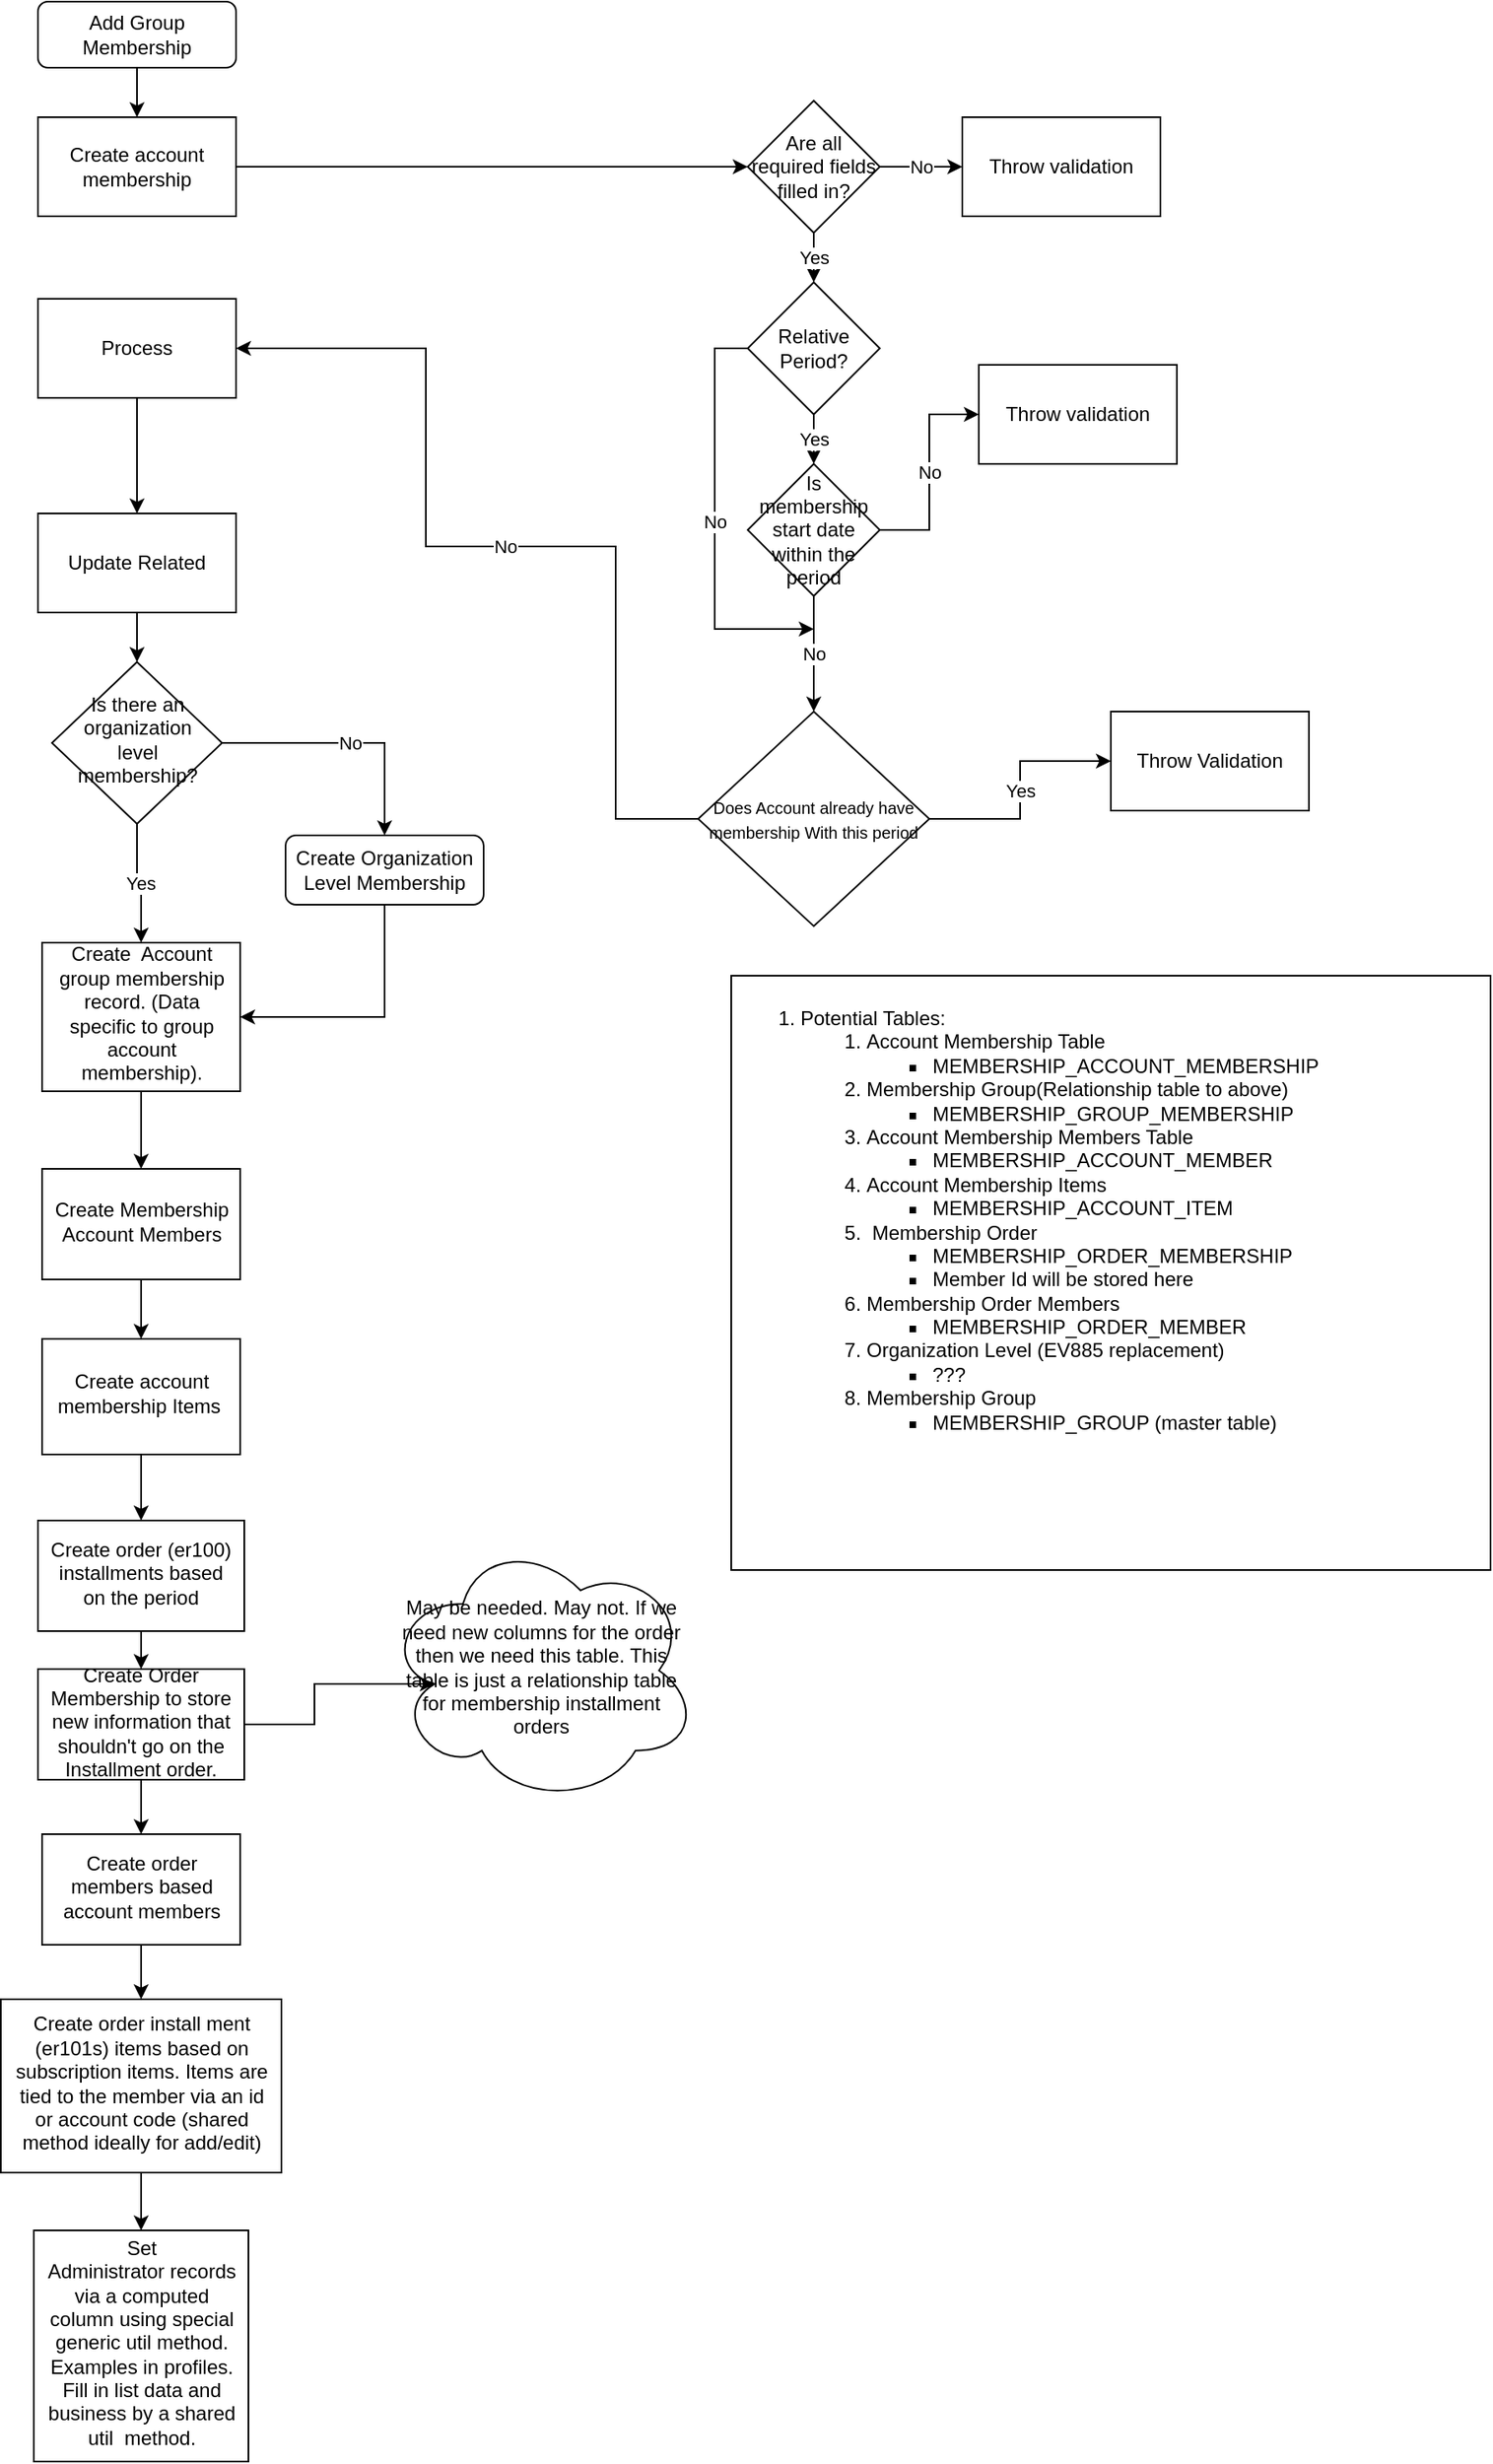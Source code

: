 <mxfile version="13.4.6" type="github">
  <diagram id="92FPEMcWyaeNn1LILrVb" name="Page-1">
    <mxGraphModel dx="1422" dy="762" grid="1" gridSize="10" guides="1" tooltips="1" connect="1" arrows="1" fold="1" page="1" pageScale="1" pageWidth="850" pageHeight="1100" math="0" shadow="0">
      <root>
        <mxCell id="0" />
        <mxCell id="1" parent="0" />
        <mxCell id="OdyiLV4z1GKjxeUZD-Sj-1" value="Add Group Membership" style="rounded=1;whiteSpace=wrap;html=1;fontSize=12;glass=0;strokeWidth=1;shadow=0;" parent="1" vertex="1">
          <mxGeometry x="160" y="80" width="120" height="40" as="geometry" />
        </mxCell>
        <mxCell id="OdyiLV4z1GKjxeUZD-Sj-2" value="" style="edgeStyle=orthogonalEdgeStyle;rounded=0;orthogonalLoop=1;jettySize=auto;html=1;entryX=1;entryY=0.5;entryDx=0;entryDy=0;exitX=0.5;exitY=1;exitDx=0;exitDy=0;" parent="1" source="OdyiLV4z1GKjxeUZD-Sj-3" target="OdyiLV4z1GKjxeUZD-Sj-17" edge="1">
          <mxGeometry relative="1" as="geometry">
            <mxPoint x="370" y="705.5" as="targetPoint" />
            <Array as="points">
              <mxPoint x="370" y="695" />
            </Array>
            <mxPoint x="370" y="670" as="sourcePoint" />
          </mxGeometry>
        </mxCell>
        <mxCell id="OdyiLV4z1GKjxeUZD-Sj-3" value="Create Organization Level Membership" style="rounded=1;whiteSpace=wrap;html=1;fontSize=12;glass=0;strokeWidth=1;shadow=0;" parent="1" vertex="1">
          <mxGeometry x="310" y="585" width="120" height="42" as="geometry" />
        </mxCell>
        <mxCell id="OdyiLV4z1GKjxeUZD-Sj-4" value="" style="edgeStyle=orthogonalEdgeStyle;rounded=0;orthogonalLoop=1;jettySize=auto;html=1;entryX=0;entryY=0.5;entryDx=0;entryDy=0;" parent="1" source="OdyiLV4z1GKjxeUZD-Sj-14" target="OdyiLV4z1GKjxeUZD-Sj-7" edge="1">
          <mxGeometry relative="1" as="geometry">
            <mxPoint x="430" y="190" as="targetPoint" />
            <Array as="points">
              <mxPoint x="540" y="180" />
            </Array>
          </mxGeometry>
        </mxCell>
        <mxCell id="OdyiLV4z1GKjxeUZD-Sj-5" value="No" style="edgeStyle=orthogonalEdgeStyle;rounded=0;orthogonalLoop=1;jettySize=auto;html=1;" parent="1" source="OdyiLV4z1GKjxeUZD-Sj-7" target="OdyiLV4z1GKjxeUZD-Sj-8" edge="1">
          <mxGeometry relative="1" as="geometry" />
        </mxCell>
        <mxCell id="xtvHUWU6y_BfbgP3-4H2-9" value="Yes" style="edgeStyle=orthogonalEdgeStyle;rounded=0;orthogonalLoop=1;jettySize=auto;html=1;exitX=0.5;exitY=1;exitDx=0;exitDy=0;entryX=0.5;entryY=0;entryDx=0;entryDy=0;" edge="1" parent="1" source="OdyiLV4z1GKjxeUZD-Sj-7" target="xtvHUWU6y_BfbgP3-4H2-8">
          <mxGeometry relative="1" as="geometry" />
        </mxCell>
        <mxCell id="OdyiLV4z1GKjxeUZD-Sj-7" value="Are all required fields filled in?" style="rhombus;whiteSpace=wrap;html=1;rounded=0;" parent="1" vertex="1">
          <mxGeometry x="590" y="140" width="80" height="80" as="geometry" />
        </mxCell>
        <mxCell id="OdyiLV4z1GKjxeUZD-Sj-8" value="Throw validation" style="whiteSpace=wrap;html=1;rounded=0;" parent="1" vertex="1">
          <mxGeometry x="720" y="150" width="120" height="60" as="geometry" />
        </mxCell>
        <mxCell id="OdyiLV4z1GKjxeUZD-Sj-9" value="" style="edgeStyle=orthogonalEdgeStyle;rounded=0;orthogonalLoop=1;jettySize=auto;html=1;exitX=0.5;exitY=1;exitDx=0;exitDy=0;" parent="1" source="OdyiLV4z1GKjxeUZD-Sj-10" target="OdyiLV4z1GKjxeUZD-Sj-13" edge="1">
          <mxGeometry relative="1" as="geometry">
            <mxPoint x="220" y="540" as="sourcePoint" />
          </mxGeometry>
        </mxCell>
        <mxCell id="OdyiLV4z1GKjxeUZD-Sj-10" value="Update Related" style="whiteSpace=wrap;html=1;rounded=0;" parent="1" vertex="1">
          <mxGeometry x="160" y="390" width="120" height="60" as="geometry" />
        </mxCell>
        <mxCell id="OdyiLV4z1GKjxeUZD-Sj-11" value="No" style="edgeStyle=orthogonalEdgeStyle;rounded=0;orthogonalLoop=1;jettySize=auto;html=1;entryX=0.5;entryY=0;entryDx=0;entryDy=0;" parent="1" source="OdyiLV4z1GKjxeUZD-Sj-13" target="OdyiLV4z1GKjxeUZD-Sj-3" edge="1">
          <mxGeometry relative="1" as="geometry">
            <mxPoint x="380" y="529" as="targetPoint" />
          </mxGeometry>
        </mxCell>
        <mxCell id="OdyiLV4z1GKjxeUZD-Sj-12" value="Yes" style="edgeStyle=orthogonalEdgeStyle;rounded=0;orthogonalLoop=1;jettySize=auto;html=1;" parent="1" source="OdyiLV4z1GKjxeUZD-Sj-13" target="OdyiLV4z1GKjxeUZD-Sj-17" edge="1">
          <mxGeometry relative="1" as="geometry" />
        </mxCell>
        <mxCell id="OdyiLV4z1GKjxeUZD-Sj-13" value="Is there an organization level membership?" style="rhombus;whiteSpace=wrap;html=1;shadow=0;fontFamily=Helvetica;fontSize=12;align=center;strokeWidth=1;spacing=6;spacingTop=-4;" parent="1" vertex="1">
          <mxGeometry x="168.5" y="480" width="103" height="98" as="geometry" />
        </mxCell>
        <mxCell id="OdyiLV4z1GKjxeUZD-Sj-14" value="Create account membership" style="rounded=0;whiteSpace=wrap;html=1;" parent="1" vertex="1">
          <mxGeometry x="160" y="150" width="120" height="60" as="geometry" />
        </mxCell>
        <mxCell id="OdyiLV4z1GKjxeUZD-Sj-15" value="" style="edgeStyle=orthogonalEdgeStyle;rounded=0;orthogonalLoop=1;jettySize=auto;html=1;" parent="1" source="OdyiLV4z1GKjxeUZD-Sj-1" target="OdyiLV4z1GKjxeUZD-Sj-14" edge="1">
          <mxGeometry relative="1" as="geometry">
            <mxPoint x="220" y="120" as="sourcePoint" />
            <mxPoint x="220" y="200" as="targetPoint" />
          </mxGeometry>
        </mxCell>
        <mxCell id="OdyiLV4z1GKjxeUZD-Sj-47" value="" style="edgeStyle=orthogonalEdgeStyle;rounded=0;orthogonalLoop=1;jettySize=auto;html=1;" parent="1" source="OdyiLV4z1GKjxeUZD-Sj-17" target="OdyiLV4z1GKjxeUZD-Sj-46" edge="1">
          <mxGeometry relative="1" as="geometry" />
        </mxCell>
        <mxCell id="OdyiLV4z1GKjxeUZD-Sj-17" value="Create&amp;nbsp; Account group membership record. (Data specific to group account membership)." style="whiteSpace=wrap;html=1;shadow=0;strokeWidth=1;spacing=6;spacingTop=-4;" parent="1" vertex="1">
          <mxGeometry x="162.5" y="650" width="120" height="90" as="geometry" />
        </mxCell>
        <mxCell id="OdyiLV4z1GKjxeUZD-Sj-18" value="" style="edgeStyle=orthogonalEdgeStyle;rounded=0;orthogonalLoop=1;jettySize=auto;html=1;" parent="1" source="OdyiLV4z1GKjxeUZD-Sj-19" target="OdyiLV4z1GKjxeUZD-Sj-22" edge="1">
          <mxGeometry relative="1" as="geometry" />
        </mxCell>
        <mxCell id="OdyiLV4z1GKjxeUZD-Sj-19" value="Create account membership Items&amp;nbsp;" style="whiteSpace=wrap;html=1;shadow=0;strokeWidth=1;spacing=6;spacingTop=-4;" parent="1" vertex="1">
          <mxGeometry x="162.5" y="890" width="120" height="70" as="geometry" />
        </mxCell>
        <mxCell id="OdyiLV4z1GKjxeUZD-Sj-20" value="" style="edgeStyle=orthogonalEdgeStyle;rounded=0;orthogonalLoop=1;jettySize=auto;html=1;" parent="1" source="OdyiLV4z1GKjxeUZD-Sj-25" target="OdyiLV4z1GKjxeUZD-Sj-24" edge="1">
          <mxGeometry relative="1" as="geometry" />
        </mxCell>
        <mxCell id="OdyiLV4z1GKjxeUZD-Sj-21" value="" style="edgeStyle=orthogonalEdgeStyle;rounded=0;orthogonalLoop=1;jettySize=auto;html=1;" parent="1" source="OdyiLV4z1GKjxeUZD-Sj-22" target="OdyiLV4z1GKjxeUZD-Sj-39" edge="1">
          <mxGeometry relative="1" as="geometry" />
        </mxCell>
        <mxCell id="OdyiLV4z1GKjxeUZD-Sj-22" value="Create order (er100) installments based on the period" style="whiteSpace=wrap;html=1;shadow=0;strokeWidth=1;spacing=6;spacingTop=-4;" parent="1" vertex="1">
          <mxGeometry x="160" y="1000" width="125" height="67" as="geometry" />
        </mxCell>
        <mxCell id="OdyiLV4z1GKjxeUZD-Sj-23" value="" style="edgeStyle=orthogonalEdgeStyle;rounded=0;orthogonalLoop=1;jettySize=auto;html=1;" parent="1" source="OdyiLV4z1GKjxeUZD-Sj-24" target="OdyiLV4z1GKjxeUZD-Sj-33" edge="1">
          <mxGeometry relative="1" as="geometry" />
        </mxCell>
        <mxCell id="OdyiLV4z1GKjxeUZD-Sj-24" value="Create order install ment (er101s) items based on subscription items. Items are tied to the member via an id or account code (shared method ideally for add/edit)" style="whiteSpace=wrap;html=1;shadow=0;strokeWidth=1;spacing=6;spacingTop=-4;" parent="1" vertex="1">
          <mxGeometry x="137.5" y="1290" width="170" height="105" as="geometry" />
        </mxCell>
        <mxCell id="OdyiLV4z1GKjxeUZD-Sj-25" value="Create order members based account members" style="whiteSpace=wrap;html=1;shadow=0;strokeWidth=1;spacing=6;spacingTop=-4;" parent="1" vertex="1">
          <mxGeometry x="162.5" y="1190" width="120" height="67" as="geometry" />
        </mxCell>
        <mxCell id="OdyiLV4z1GKjxeUZD-Sj-27" value="No" style="edgeStyle=orthogonalEdgeStyle;rounded=0;orthogonalLoop=1;jettySize=auto;html=1;entryX=1;entryY=0.5;entryDx=0;entryDy=0;exitX=0;exitY=0.5;exitDx=0;exitDy=0;" parent="1" source="OdyiLV4z1GKjxeUZD-Sj-35" target="OdyiLV4z1GKjxeUZD-Sj-32" edge="1">
          <mxGeometry relative="1" as="geometry">
            <mxPoint x="470" y="510" as="targetPoint" />
            <mxPoint x="530" y="540" as="sourcePoint" />
            <Array as="points">
              <mxPoint x="510" y="410" />
              <mxPoint x="395" y="410" />
              <mxPoint x="395" y="290" />
            </Array>
          </mxGeometry>
        </mxCell>
        <mxCell id="OdyiLV4z1GKjxeUZD-Sj-31" value="" style="edgeStyle=orthogonalEdgeStyle;rounded=0;orthogonalLoop=1;jettySize=auto;html=1;entryX=0.5;entryY=0;entryDx=0;entryDy=0;" parent="1" source="OdyiLV4z1GKjxeUZD-Sj-32" target="OdyiLV4z1GKjxeUZD-Sj-10" edge="1">
          <mxGeometry relative="1" as="geometry">
            <mxPoint x="220" y="580" as="targetPoint" />
          </mxGeometry>
        </mxCell>
        <mxCell id="OdyiLV4z1GKjxeUZD-Sj-32" value="Process" style="whiteSpace=wrap;html=1;rounded=0;" parent="1" vertex="1">
          <mxGeometry x="160" y="260" width="120" height="60" as="geometry" />
        </mxCell>
        <mxCell id="OdyiLV4z1GKjxeUZD-Sj-33" value="Set&lt;br&gt;Administrator records via a computed column using special generic util method. Examples in profiles. Fill in list data and business by a shared util&amp;nbsp; method." style="whiteSpace=wrap;html=1;shadow=0;strokeWidth=1;spacing=6;spacingTop=-4;" parent="1" vertex="1">
          <mxGeometry x="157.5" y="1430" width="130" height="140" as="geometry" />
        </mxCell>
        <mxCell id="OdyiLV4z1GKjxeUZD-Sj-34" value="Yes" style="edgeStyle=orthogonalEdgeStyle;rounded=0;orthogonalLoop=1;jettySize=auto;html=1;" parent="1" source="OdyiLV4z1GKjxeUZD-Sj-35" target="OdyiLV4z1GKjxeUZD-Sj-36" edge="1">
          <mxGeometry relative="1" as="geometry" />
        </mxCell>
        <mxCell id="OdyiLV4z1GKjxeUZD-Sj-35" value="&lt;font style=&quot;font-size: 10px&quot;&gt;Does Account already have membership With this period&lt;/font&gt;" style="rhombus;whiteSpace=wrap;html=1;rounded=0;" parent="1" vertex="1">
          <mxGeometry x="560" y="510" width="140" height="130" as="geometry" />
        </mxCell>
        <mxCell id="OdyiLV4z1GKjxeUZD-Sj-36" value="Throw Validation" style="whiteSpace=wrap;html=1;rounded=0;" parent="1" vertex="1">
          <mxGeometry x="810" y="510" width="120" height="60" as="geometry" />
        </mxCell>
        <mxCell id="OdyiLV4z1GKjxeUZD-Sj-37" value="" style="edgeStyle=orthogonalEdgeStyle;rounded=0;orthogonalLoop=1;jettySize=auto;html=1;entryX=0.5;entryY=0;entryDx=0;entryDy=0;" parent="1" source="OdyiLV4z1GKjxeUZD-Sj-39" target="OdyiLV4z1GKjxeUZD-Sj-25" edge="1">
          <mxGeometry relative="1" as="geometry">
            <mxPoint x="215" y="1237" as="targetPoint" />
          </mxGeometry>
        </mxCell>
        <mxCell id="OdyiLV4z1GKjxeUZD-Sj-38" value="" style="edgeStyle=orthogonalEdgeStyle;rounded=0;orthogonalLoop=1;jettySize=auto;html=1;entryX=0.16;entryY=0.55;entryDx=0;entryDy=0;entryPerimeter=0;" parent="1" source="OdyiLV4z1GKjxeUZD-Sj-39" target="OdyiLV4z1GKjxeUZD-Sj-40" edge="1">
          <mxGeometry relative="1" as="geometry">
            <mxPoint x="355.0" y="1123.5" as="targetPoint" />
          </mxGeometry>
        </mxCell>
        <mxCell id="OdyiLV4z1GKjxeUZD-Sj-39" value="Create Order Membership to store new information that shouldn&#39;t go on the Installment order." style="whiteSpace=wrap;html=1;shadow=0;strokeWidth=1;spacing=6;spacingTop=-4;" parent="1" vertex="1">
          <mxGeometry x="160" y="1090" width="125" height="67" as="geometry" />
        </mxCell>
        <mxCell id="OdyiLV4z1GKjxeUZD-Sj-40" value="May be needed. May not. If we need new columns for the order then we need this table. This table is just a relationship table for membership installment orders" style="ellipse;shape=cloud;whiteSpace=wrap;html=1;shadow=0;strokeWidth=1;spacing=6;spacingTop=-4;" parent="1" vertex="1">
          <mxGeometry x="370" y="1010.0" width="190" height="161.75" as="geometry" />
        </mxCell>
        <mxCell id="OdyiLV4z1GKjxeUZD-Sj-48" style="edgeStyle=orthogonalEdgeStyle;rounded=0;orthogonalLoop=1;jettySize=auto;html=1;entryX=0.5;entryY=0;entryDx=0;entryDy=0;" parent="1" source="OdyiLV4z1GKjxeUZD-Sj-46" target="OdyiLV4z1GKjxeUZD-Sj-19" edge="1">
          <mxGeometry relative="1" as="geometry" />
        </mxCell>
        <mxCell id="OdyiLV4z1GKjxeUZD-Sj-46" value="Create Membership Account Members" style="whiteSpace=wrap;html=1;shadow=0;strokeWidth=1;spacing=6;spacingTop=-4;" parent="1" vertex="1">
          <mxGeometry x="162.5" y="787" width="120" height="67" as="geometry" />
        </mxCell>
        <mxCell id="xtvHUWU6y_BfbgP3-4H2-1" value="&lt;ol&gt;&lt;li&gt;Potential Tables:&lt;br&gt;&lt;ol&gt;&lt;li&gt;Account Membership Table&lt;br&gt;&lt;/li&gt;&lt;ul&gt;&lt;li&gt;MEMBERSHIP_ACCOUNT_MEMBERSHIP&lt;/li&gt;&lt;/ul&gt;&lt;li&gt;Membership Group(Relationship table to above)&lt;/li&gt;&lt;ul&gt;&lt;li&gt;MEMBERSHIP_GROUP_MEMBERSHIP&lt;/li&gt;&lt;/ul&gt;&lt;li&gt;Account Membership Members Table&lt;/li&gt;&lt;ul&gt;&lt;li&gt;MEMBERSHIP_ACCOUNT_MEMBER&lt;/li&gt;&lt;/ul&gt;&lt;li&gt;Account Membership Items&lt;/li&gt;&lt;ul&gt;&lt;li&gt;MEMBERSHIP_ACCOUNT_ITEM&lt;/li&gt;&lt;/ul&gt;&lt;li&gt;&amp;nbsp;Membership Order&lt;/li&gt;&lt;ul&gt;&lt;li&gt;MEMBERSHIP_ORDER_MEMBERSHIP&lt;/li&gt;&lt;li&gt;Member Id will be stored here&lt;/li&gt;&lt;/ul&gt;&lt;li&gt;Membership Order Members&lt;/li&gt;&lt;ul&gt;&lt;li&gt;MEMBERSHIP_ORDER_MEMBER&lt;/li&gt;&lt;/ul&gt;&lt;li&gt;Organization Level (EV885 replacement)&lt;/li&gt;&lt;ul&gt;&lt;li&gt;???&lt;/li&gt;&lt;/ul&gt;&lt;li&gt;Membership Group&lt;/li&gt;&lt;ul&gt;&lt;li&gt;MEMBERSHIP_GROUP (master table)&lt;/li&gt;&lt;/ul&gt;&lt;/ol&gt;&lt;/li&gt;&lt;/ol&gt;" style="rounded=0;whiteSpace=wrap;html=1;align=left;horizontal=1;verticalAlign=top;" vertex="1" parent="1">
          <mxGeometry x="580" y="670" width="460" height="360" as="geometry" />
        </mxCell>
        <mxCell id="xtvHUWU6y_BfbgP3-4H2-2" value="No" style="edgeStyle=orthogonalEdgeStyle;rounded=0;orthogonalLoop=1;jettySize=auto;html=1;" edge="1" parent="1" source="xtvHUWU6y_BfbgP3-4H2-4" target="xtvHUWU6y_BfbgP3-4H2-5">
          <mxGeometry relative="1" as="geometry" />
        </mxCell>
        <mxCell id="xtvHUWU6y_BfbgP3-4H2-3" value="No" style="edgeStyle=orthogonalEdgeStyle;rounded=0;orthogonalLoop=1;jettySize=auto;html=1;exitX=0.5;exitY=1;exitDx=0;exitDy=0;entryX=0.5;entryY=0;entryDx=0;entryDy=0;" edge="1" parent="1" source="xtvHUWU6y_BfbgP3-4H2-4" target="OdyiLV4z1GKjxeUZD-Sj-35">
          <mxGeometry relative="1" as="geometry">
            <mxPoint x="580" y="510" as="targetPoint" />
          </mxGeometry>
        </mxCell>
        <mxCell id="xtvHUWU6y_BfbgP3-4H2-4" value="Is membership start date within the period" style="rhombus;whiteSpace=wrap;html=1;rounded=0;" vertex="1" parent="1">
          <mxGeometry x="590" y="360" width="80" height="80" as="geometry" />
        </mxCell>
        <mxCell id="xtvHUWU6y_BfbgP3-4H2-5" value="&lt;span&gt;Throw validation&lt;/span&gt;" style="whiteSpace=wrap;html=1;rounded=0;" vertex="1" parent="1">
          <mxGeometry x="730" y="300" width="120" height="60" as="geometry" />
        </mxCell>
        <mxCell id="xtvHUWU6y_BfbgP3-4H2-6" value="Yes" style="edgeStyle=orthogonalEdgeStyle;rounded=0;orthogonalLoop=1;jettySize=auto;html=1;exitX=0.5;exitY=1;exitDx=0;exitDy=0;entryX=0.5;entryY=0;entryDx=0;entryDy=0;" edge="1" parent="1" source="xtvHUWU6y_BfbgP3-4H2-8" target="xtvHUWU6y_BfbgP3-4H2-4">
          <mxGeometry relative="1" as="geometry" />
        </mxCell>
        <mxCell id="xtvHUWU6y_BfbgP3-4H2-7" value="No" style="edgeStyle=orthogonalEdgeStyle;rounded=0;orthogonalLoop=1;jettySize=auto;html=1;exitX=0;exitY=0.5;exitDx=0;exitDy=0;" edge="1" parent="1" source="xtvHUWU6y_BfbgP3-4H2-8">
          <mxGeometry relative="1" as="geometry">
            <mxPoint x="630" y="460" as="targetPoint" />
            <Array as="points">
              <mxPoint x="570" y="290" />
              <mxPoint x="570" y="460" />
            </Array>
          </mxGeometry>
        </mxCell>
        <mxCell id="xtvHUWU6y_BfbgP3-4H2-8" value="Relative Period?" style="rhombus;whiteSpace=wrap;html=1;rounded=0;" vertex="1" parent="1">
          <mxGeometry x="590" y="250" width="80" height="80" as="geometry" />
        </mxCell>
      </root>
    </mxGraphModel>
  </diagram>
</mxfile>
